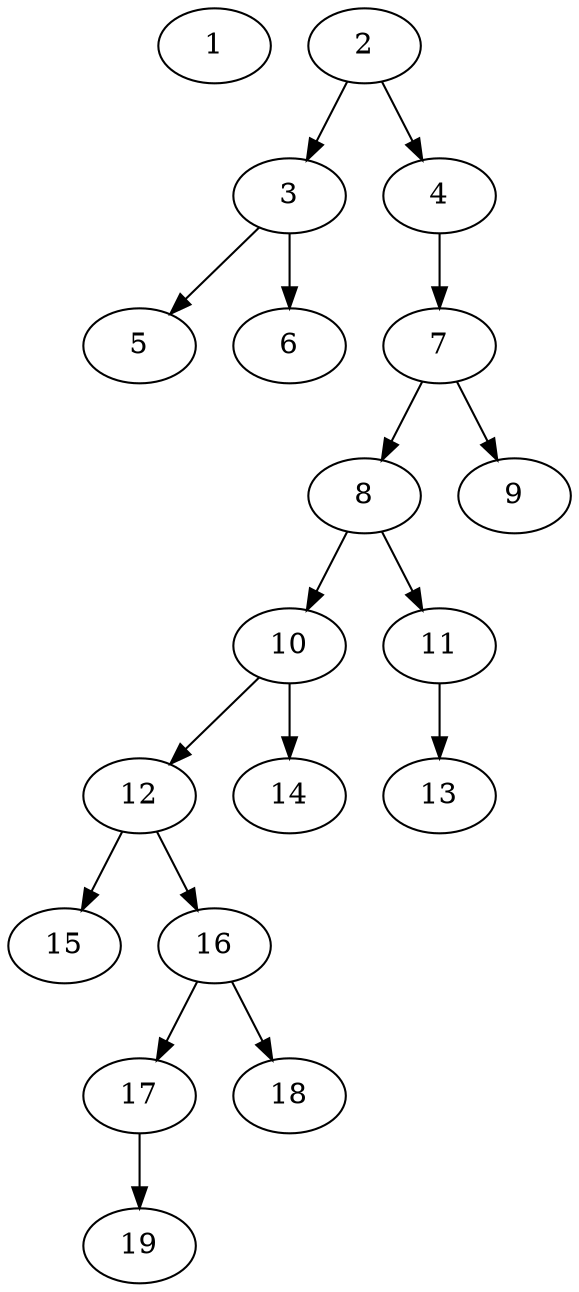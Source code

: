 // DAG (tier=1-easy, mode=compute, n=19, ccr=0.270, fat=0.442, density=0.314, regular=0.788, jump=0.077, mindata=262144, maxdata=2097152)
// DAG automatically generated by daggen at Sun Aug 24 16:33:32 2025
// /home/ermia/Project/Environments/daggen/bin/daggen --dot --ccr 0.270 --fat 0.442 --regular 0.788 --density 0.314 --jump 0.077 --mindata 262144 --maxdata 2097152 -n 19 
digraph G {
  1 [size="1699721348528320", alpha="0.18", expect_size="849860674264160"]
  2 [size="6538396123913946", alpha="0.19", expect_size="3269198061956973"]
  2 -> 3 [size ="4300470222848"]
  2 -> 4 [size ="4300470222848"]
  3 [size="124018579757596672", alpha="0.19", expect_size="62009289878798336"]
  3 -> 5 [size ="1989517770752"]
  3 -> 6 [size ="1989517770752"]
  4 [size="4539729013597274112", alpha="0.20", expect_size="2269864506798637056"]
  4 -> 7 [size ="21933601062912"]
  5 [size="27869392843309", alpha="0.10", expect_size="13934696421654"]
  6 [size="3594618181542974", alpha="0.17", expect_size="1797309090771487"]
  7 [size="923729588772282", alpha="0.11", expect_size="461864794386141"]
  7 -> 8 [size ="14860930777088"]
  7 -> 9 [size ="14860930777088"]
  8 [size="986049380773527552", alpha="0.06", expect_size="493024690386763776"]
  8 -> 10 [size ="7925422620672"]
  8 -> 11 [size ="7925422620672"]
  9 [size="3967334398586090", alpha="0.09", expect_size="1983667199293045"]
  10 [size="21909389303684", alpha="0.04", expect_size="10954694651842"]
  10 -> 12 [size ="1362385436672"]
  10 -> 14 [size ="1362385436672"]
  11 [size="118747255799808000", alpha="0.18", expect_size="59373627899904000"]
  11 -> 13 [size ="1932735283200"]
  12 [size="1021344955779345", alpha="0.14", expect_size="510672477889672"]
  12 -> 15 [size ="17807748104192"]
  12 -> 16 [size ="17807748104192"]
  13 [size="822551601217536000", alpha="0.16", expect_size="411275800608768000"]
  14 [size="1032407920957980672", alpha="0.00", expect_size="516203960478990336"]
  15 [size="7937189104486187008", alpha="0.07", expect_size="3968594552243093504"]
  16 [size="37118894618883", alpha="0.05", expect_size="18559447309441"]
  16 -> 17 [size ="998454067200"]
  16 -> 18 [size ="998454067200"]
  17 [size="43709435494793216", alpha="0.03", expect_size="21854717747396608"]
  17 -> 19 [size ="992674316288"]
  18 [size="7900574758469632000", alpha="0.01", expect_size="3950287379234816000"]
  19 [size="31773333978245260", alpha="0.08", expect_size="15886666989122630"]
}